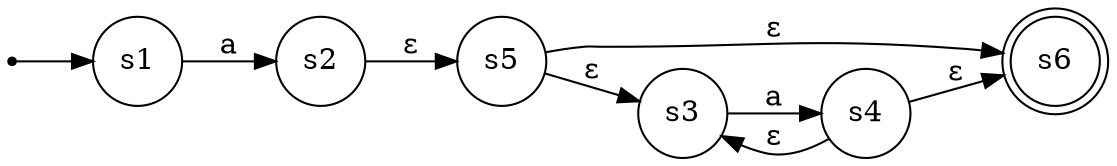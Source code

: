 digraph Automaton {
    rankdir=LR;
    node [shape=circle];

    __start__ [shape=point];
    __start__ -> s1;
    s6 [shape=doublecircle];
    s1 -> s2 [label="a"];
    s3 -> s4 [label="a"];
    s5 -> s6 [label="ε"];
    s5 -> s3 [label="ε"];
    s4 -> s6 [label="ε"];
    s4 -> s3 [label="ε"];
    s2 -> s5 [label="ε"];
}
